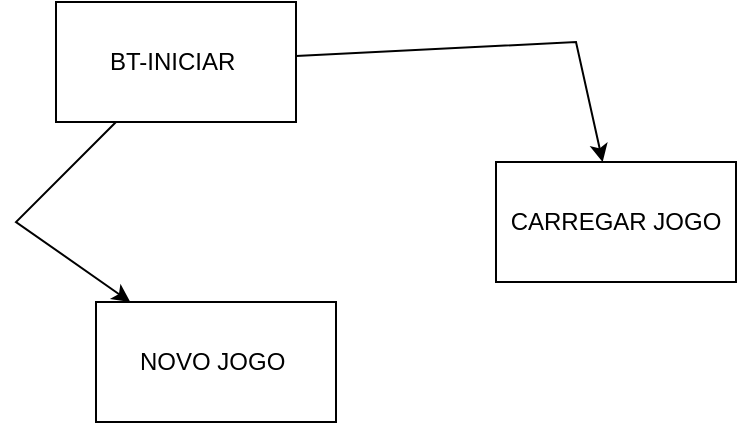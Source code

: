 <mxfile version="21.2.9" type="github">
  <diagram name="Página-1" id="-ikT-ChQASj2z9vBUWz-">
    <mxGraphModel dx="737" dy="462" grid="1" gridSize="10" guides="1" tooltips="1" connect="1" arrows="1" fold="1" page="1" pageScale="1" pageWidth="827" pageHeight="1169" math="0" shadow="0">
      <root>
        <mxCell id="0" />
        <mxCell id="1" parent="0" />
        <mxCell id="IcNcH7XDMr2w9UWDDGRt-2" value="BT-INICIAR&amp;nbsp;" style="rounded=0;whiteSpace=wrap;html=1;" vertex="1" parent="1">
          <mxGeometry x="80" y="70" width="120" height="60" as="geometry" />
        </mxCell>
        <mxCell id="IcNcH7XDMr2w9UWDDGRt-8" value="" style="endArrow=classic;html=1;rounded=0;" edge="1" parent="1" source="IcNcH7XDMr2w9UWDDGRt-2" target="IcNcH7XDMr2w9UWDDGRt-12">
          <mxGeometry width="50" height="50" relative="1" as="geometry">
            <mxPoint x="130" y="240" as="sourcePoint" />
            <mxPoint x="149.318" y="305" as="targetPoint" />
            <Array as="points">
              <mxPoint x="60" y="180" />
            </Array>
          </mxGeometry>
        </mxCell>
        <mxCell id="IcNcH7XDMr2w9UWDDGRt-10" value="&lt;span style=&quot;white-space: pre;&quot;&gt;	&lt;/span&gt;CARREGAR JOGO&amp;nbsp;" style="rounded=0;whiteSpace=wrap;html=1;" vertex="1" parent="1">
          <mxGeometry x="300" y="150" width="120" height="60" as="geometry" />
        </mxCell>
        <mxCell id="IcNcH7XDMr2w9UWDDGRt-11" value="" style="endArrow=classic;html=1;rounded=0;" edge="1" parent="1" source="IcNcH7XDMr2w9UWDDGRt-2" target="IcNcH7XDMr2w9UWDDGRt-10">
          <mxGeometry width="50" height="50" relative="1" as="geometry">
            <mxPoint x="220" y="110" as="sourcePoint" />
            <mxPoint x="270" y="60" as="targetPoint" />
            <Array as="points">
              <mxPoint x="340" y="90" />
            </Array>
          </mxGeometry>
        </mxCell>
        <mxCell id="IcNcH7XDMr2w9UWDDGRt-12" value="NOVO JOGO&amp;nbsp;" style="rounded=0;whiteSpace=wrap;html=1;" vertex="1" parent="1">
          <mxGeometry x="100" y="220" width="120" height="60" as="geometry" />
        </mxCell>
      </root>
    </mxGraphModel>
  </diagram>
</mxfile>
